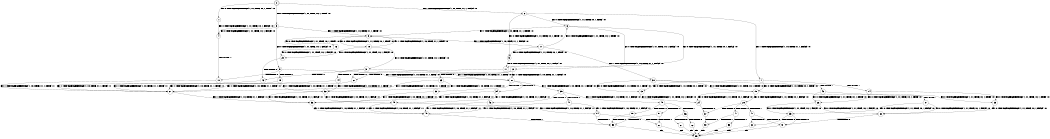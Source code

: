 digraph BCG {
size = "7, 10.5";
center = TRUE;
node [shape = circle];
0 [peripheries = 2];
0 -> 1 [label = "EX !0 !ATOMIC_EXCH_BRANCH (1, +1, TRUE, +0, 1, TRUE) !:0:"];
0 -> 2 [label = "EX !1 !ATOMIC_EXCH_BRANCH (1, +0, TRUE, +1, 1, FALSE) !:0:"];
0 -> 3 [label = "EX !0 !ATOMIC_EXCH_BRANCH (1, +1, TRUE, +0, 1, TRUE) !:0:"];
1 -> 4 [label = "EX !0 !ATOMIC_EXCH_BRANCH (1, +1, TRUE, +0, 1, FALSE) !:0:"];
2 -> 5 [label = "EX !0 !ATOMIC_EXCH_BRANCH (1, +1, TRUE, +0, 1, TRUE) !:0:"];
2 -> 6 [label = "EX !0 !ATOMIC_EXCH_BRANCH (1, +1, TRUE, +0, 1, TRUE) !:0:"];
2 -> 7 [label = "EX !1 !ATOMIC_EXCH_BRANCH (1, +0, TRUE, +1, 1, FALSE) !:0:"];
3 -> 4 [label = "EX !0 !ATOMIC_EXCH_BRANCH (1, +1, TRUE, +0, 1, FALSE) !:0:"];
3 -> 8 [label = "EX !1 !ATOMIC_EXCH_BRANCH (1, +0, TRUE, +1, 1, TRUE) !:0:"];
3 -> 9 [label = "EX !0 !ATOMIC_EXCH_BRANCH (1, +1, TRUE, +0, 1, FALSE) !:0:"];
4 -> 10 [label = "TERMINATE !0"];
5 -> 11 [label = "EX !0 !ATOMIC_EXCH_BRANCH (1, +1, TRUE, +0, 1, FALSE) !:0:"];
6 -> 11 [label = "EX !0 !ATOMIC_EXCH_BRANCH (1, +1, TRUE, +0, 1, FALSE) !:0:"];
6 -> 8 [label = "EX !1 !ATOMIC_EXCH_BRANCH (1, +0, TRUE, +1, 1, TRUE) !:0:"];
6 -> 12 [label = "EX !0 !ATOMIC_EXCH_BRANCH (1, +1, TRUE, +0, 1, FALSE) !:0:"];
7 -> 13 [label = "EX !0 !ATOMIC_EXCH_BRANCH (1, +1, TRUE, +0, 1, TRUE) !:0:"];
7 -> 14 [label = "TERMINATE !1"];
7 -> 15 [label = "EX !0 !ATOMIC_EXCH_BRANCH (1, +1, TRUE, +0, 1, TRUE) !:0:"];
8 -> 16 [label = "EX !0 !ATOMIC_EXCH_BRANCH (1, +1, TRUE, +0, 1, TRUE) !:0:"];
8 -> 17 [label = "EX !1 !ATOMIC_EXCH_BRANCH (1, +0, TRUE, +1, 1, FALSE) !:0:"];
8 -> 18 [label = "EX !0 !ATOMIC_EXCH_BRANCH (1, +1, TRUE, +0, 1, TRUE) !:0:"];
9 -> 10 [label = "TERMINATE !0"];
9 -> 19 [label = "TERMINATE !0"];
9 -> 20 [label = "EX !1 !ATOMIC_EXCH_BRANCH (1, +0, TRUE, +1, 1, TRUE) !:0:"];
10 -> 21 [label = "EX !1 !ATOMIC_EXCH_BRANCH (1, +0, TRUE, +1, 1, TRUE) !:1:"];
11 -> 22 [label = "TERMINATE !0"];
12 -> 22 [label = "TERMINATE !0"];
12 -> 23 [label = "TERMINATE !0"];
12 -> 20 [label = "EX !1 !ATOMIC_EXCH_BRANCH (1, +0, TRUE, +1, 1, TRUE) !:0:"];
13 -> 24 [label = "EX !0 !ATOMIC_EXCH_BRANCH (1, +1, TRUE, +0, 1, FALSE) !:0:"];
14 -> 25 [label = "EX !0 !ATOMIC_EXCH_BRANCH (1, +1, TRUE, +0, 1, TRUE) !:0:"];
14 -> 26 [label = "EX !0 !ATOMIC_EXCH_BRANCH (1, +1, TRUE, +0, 1, TRUE) !:0:"];
15 -> 24 [label = "EX !0 !ATOMIC_EXCH_BRANCH (1, +1, TRUE, +0, 1, FALSE) !:0:"];
15 -> 27 [label = "TERMINATE !1"];
15 -> 28 [label = "EX !0 !ATOMIC_EXCH_BRANCH (1, +1, TRUE, +0, 1, FALSE) !:0:"];
16 -> 29 [label = "EX !0 !ATOMIC_EXCH_BRANCH (1, +1, TRUE, +0, 1, FALSE) !:0:"];
17 -> 5 [label = "EX !0 !ATOMIC_EXCH_BRANCH (1, +1, TRUE, +0, 1, TRUE) !:0:"];
17 -> 30 [label = "EX !1 !ATOMIC_EXCH_BRANCH (1, +0, TRUE, +1, 1, FALSE) !:0:"];
17 -> 6 [label = "EX !0 !ATOMIC_EXCH_BRANCH (1, +1, TRUE, +0, 1, TRUE) !:0:"];
18 -> 29 [label = "EX !0 !ATOMIC_EXCH_BRANCH (1, +1, TRUE, +0, 1, FALSE) !:0:"];
18 -> 8 [label = "EX !1 !ATOMIC_EXCH_BRANCH (1, +0, TRUE, +1, 1, TRUE) !:0:"];
18 -> 31 [label = "EX !0 !ATOMIC_EXCH_BRANCH (1, +1, TRUE, +0, 1, FALSE) !:0:"];
19 -> 21 [label = "EX !1 !ATOMIC_EXCH_BRANCH (1, +0, TRUE, +1, 1, TRUE) !:1:"];
19 -> 32 [label = "EX !1 !ATOMIC_EXCH_BRANCH (1, +0, TRUE, +1, 1, TRUE) !:1:"];
20 -> 33 [label = "TERMINATE !0"];
20 -> 34 [label = "TERMINATE !0"];
20 -> 35 [label = "EX !1 !ATOMIC_EXCH_BRANCH (1, +0, TRUE, +1, 1, FALSE) !:0:"];
21 -> 36 [label = "EX !1 !ATOMIC_EXCH_BRANCH (1, +0, TRUE, +1, 1, FALSE) !:1:"];
22 -> 21 [label = "EX !1 !ATOMIC_EXCH_BRANCH (1, +0, TRUE, +1, 1, TRUE) !:1:"];
23 -> 21 [label = "EX !1 !ATOMIC_EXCH_BRANCH (1, +0, TRUE, +1, 1, TRUE) !:1:"];
23 -> 32 [label = "EX !1 !ATOMIC_EXCH_BRANCH (1, +0, TRUE, +1, 1, TRUE) !:1:"];
24 -> 37 [label = "TERMINATE !0"];
25 -> 38 [label = "EX !0 !ATOMIC_EXCH_BRANCH (1, +1, TRUE, +0, 1, FALSE) !:0:"];
26 -> 38 [label = "EX !0 !ATOMIC_EXCH_BRANCH (1, +1, TRUE, +0, 1, FALSE) !:0:"];
26 -> 39 [label = "EX !0 !ATOMIC_EXCH_BRANCH (1, +1, TRUE, +0, 1, FALSE) !:0:"];
27 -> 38 [label = "EX !0 !ATOMIC_EXCH_BRANCH (1, +1, TRUE, +0, 1, FALSE) !:0:"];
27 -> 39 [label = "EX !0 !ATOMIC_EXCH_BRANCH (1, +1, TRUE, +0, 1, FALSE) !:0:"];
28 -> 37 [label = "TERMINATE !0"];
28 -> 40 [label = "TERMINATE !1"];
28 -> 41 [label = "TERMINATE !0"];
29 -> 42 [label = "TERMINATE !0"];
30 -> 13 [label = "EX !0 !ATOMIC_EXCH_BRANCH (1, +1, TRUE, +0, 1, TRUE) !:0:"];
30 -> 43 [label = "TERMINATE !1"];
30 -> 15 [label = "EX !0 !ATOMIC_EXCH_BRANCH (1, +1, TRUE, +0, 1, TRUE) !:0:"];
31 -> 42 [label = "TERMINATE !0"];
31 -> 44 [label = "TERMINATE !0"];
31 -> 20 [label = "EX !1 !ATOMIC_EXCH_BRANCH (1, +0, TRUE, +1, 1, TRUE) !:0:"];
32 -> 36 [label = "EX !1 !ATOMIC_EXCH_BRANCH (1, +0, TRUE, +1, 1, FALSE) !:1:"];
32 -> 45 [label = "EX !1 !ATOMIC_EXCH_BRANCH (1, +0, TRUE, +1, 1, FALSE) !:1:"];
33 -> 36 [label = "EX !1 !ATOMIC_EXCH_BRANCH (1, +0, TRUE, +1, 1, FALSE) !:1:"];
34 -> 36 [label = "EX !1 !ATOMIC_EXCH_BRANCH (1, +0, TRUE, +1, 1, FALSE) !:1:"];
34 -> 45 [label = "EX !1 !ATOMIC_EXCH_BRANCH (1, +0, TRUE, +1, 1, FALSE) !:1:"];
35 -> 46 [label = "TERMINATE !0"];
35 -> 47 [label = "TERMINATE !0"];
35 -> 48 [label = "EX !1 !ATOMIC_EXCH_BRANCH (1, +0, TRUE, +1, 1, FALSE) !:0:"];
36 -> 49 [label = "EX !1 !ATOMIC_EXCH_BRANCH (1, +0, TRUE, +1, 1, FALSE) !:1:"];
37 -> 50 [label = "TERMINATE !1"];
38 -> 51 [label = "TERMINATE !0"];
39 -> 51 [label = "TERMINATE !0"];
39 -> 52 [label = "TERMINATE !0"];
40 -> 51 [label = "TERMINATE !0"];
40 -> 52 [label = "TERMINATE !0"];
41 -> 50 [label = "TERMINATE !1"];
41 -> 53 [label = "TERMINATE !1"];
42 -> 21 [label = "EX !1 !ATOMIC_EXCH_BRANCH (1, +0, TRUE, +1, 1, TRUE) !:1:"];
43 -> 25 [label = "EX !0 !ATOMIC_EXCH_BRANCH (1, +1, TRUE, +0, 1, TRUE) !:0:"];
43 -> 26 [label = "EX !0 !ATOMIC_EXCH_BRANCH (1, +1, TRUE, +0, 1, TRUE) !:0:"];
44 -> 21 [label = "EX !1 !ATOMIC_EXCH_BRANCH (1, +0, TRUE, +1, 1, TRUE) !:1:"];
44 -> 32 [label = "EX !1 !ATOMIC_EXCH_BRANCH (1, +0, TRUE, +1, 1, TRUE) !:1:"];
45 -> 49 [label = "EX !1 !ATOMIC_EXCH_BRANCH (1, +0, TRUE, +1, 1, FALSE) !:1:"];
45 -> 54 [label = "EX !1 !ATOMIC_EXCH_BRANCH (1, +0, TRUE, +1, 1, FALSE) !:1:"];
46 -> 49 [label = "EX !1 !ATOMIC_EXCH_BRANCH (1, +0, TRUE, +1, 1, FALSE) !:1:"];
47 -> 49 [label = "EX !1 !ATOMIC_EXCH_BRANCH (1, +0, TRUE, +1, 1, FALSE) !:1:"];
47 -> 54 [label = "EX !1 !ATOMIC_EXCH_BRANCH (1, +0, TRUE, +1, 1, FALSE) !:1:"];
48 -> 55 [label = "TERMINATE !0"];
48 -> 56 [label = "TERMINATE !1"];
48 -> 57 [label = "TERMINATE !0"];
49 -> 58 [label = "TERMINATE !1"];
50 -> 59 [label = "exit"];
51 -> 59 [label = "exit"];
52 -> 59 [label = "exit"];
53 -> 59 [label = "exit"];
54 -> 58 [label = "TERMINATE !1"];
54 -> 60 [label = "TERMINATE !1"];
55 -> 58 [label = "TERMINATE !1"];
56 -> 61 [label = "TERMINATE !0"];
56 -> 62 [label = "TERMINATE !0"];
57 -> 58 [label = "TERMINATE !1"];
57 -> 60 [label = "TERMINATE !1"];
58 -> 59 [label = "exit"];
60 -> 59 [label = "exit"];
61 -> 59 [label = "exit"];
62 -> 59 [label = "exit"];
}
